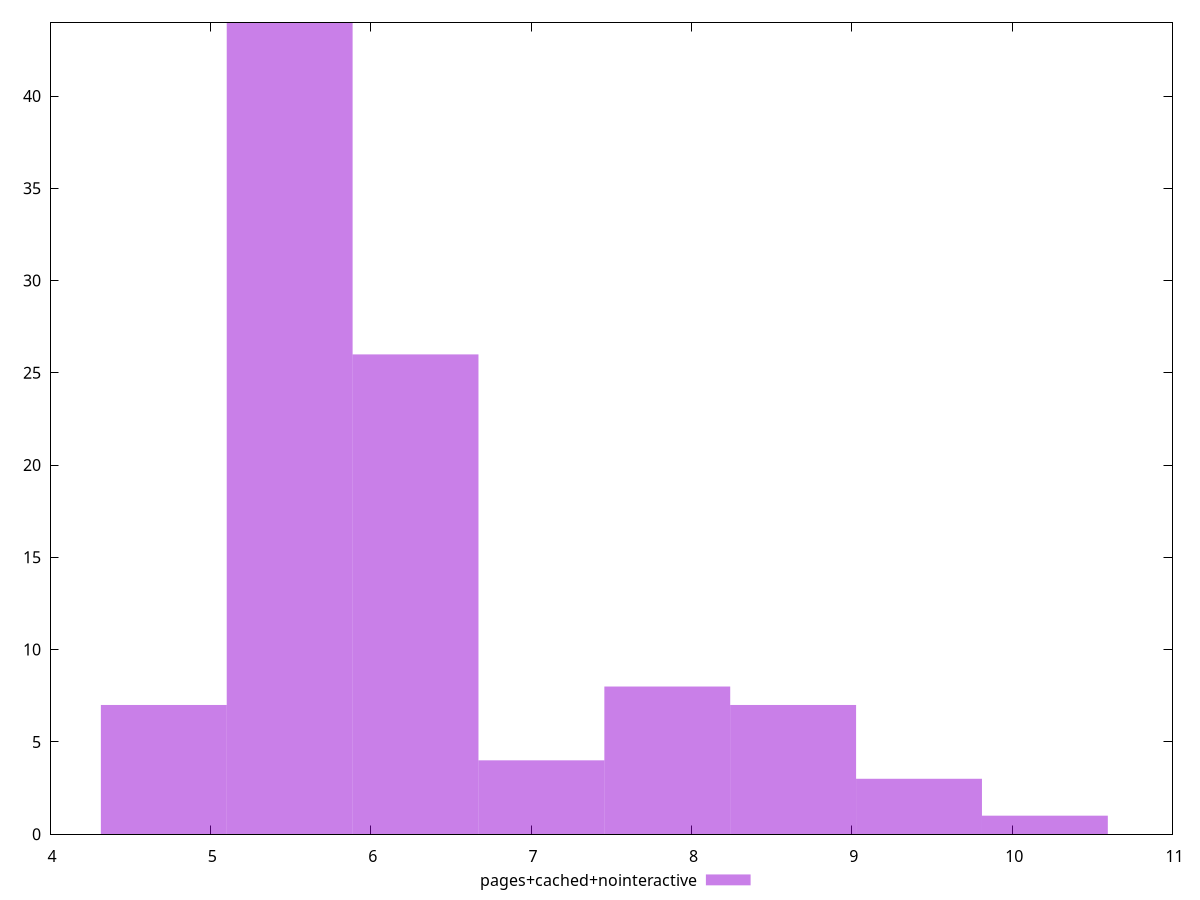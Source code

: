 $_pagesCachedNointeractive <<EOF
7.064470189606986 4
6.279529057428432 26
5.494587925249878 44
8.634352453964095 7
4.7096467930713235 7
9.419293586142647 3
7.84941132178554 8
10.204234718321201 1
EOF
set key outside below
set terminal pngcairo
set output "report_00004_2020-11-02T20-21-41.718Z/network-server-latency/pages+cached+nointeractive//raw_hist.png"
set yrange [0:44]
set boxwidth 0.784941132178554
set style fill transparent solid 0.5 noborder
plot $_pagesCachedNointeractive title "pages+cached+nointeractive" with boxes ,